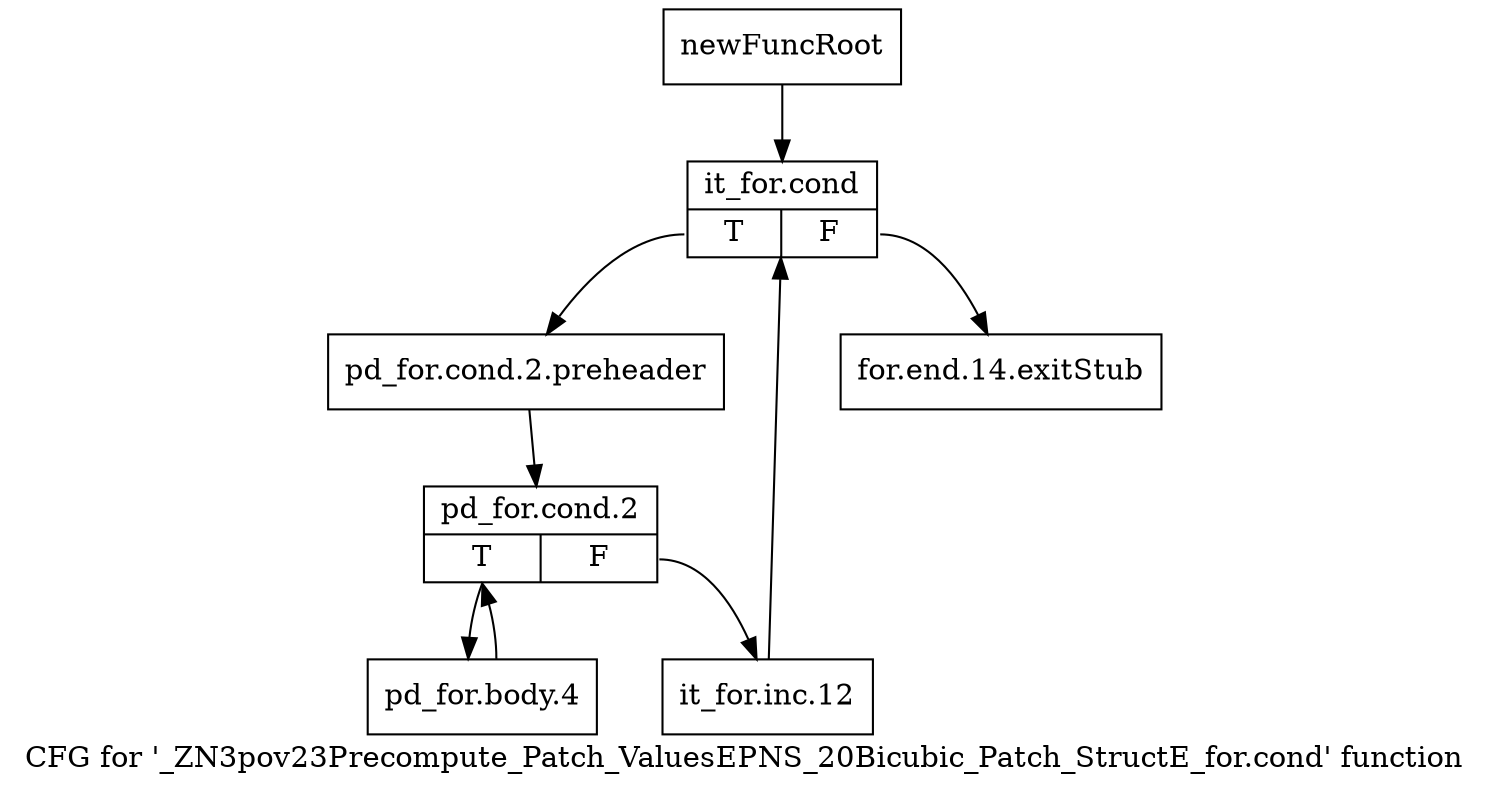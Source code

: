 digraph "CFG for '_ZN3pov23Precompute_Patch_ValuesEPNS_20Bicubic_Patch_StructE_for.cond' function" {
	label="CFG for '_ZN3pov23Precompute_Patch_ValuesEPNS_20Bicubic_Patch_StructE_for.cond' function";

	Node0x22f7fc0 [shape=record,label="{newFuncRoot}"];
	Node0x22f7fc0 -> Node0x22f8060;
	Node0x22f8010 [shape=record,label="{for.end.14.exitStub}"];
	Node0x22f8060 [shape=record,label="{it_for.cond|{<s0>T|<s1>F}}"];
	Node0x22f8060:s0 -> Node0x22f80b0;
	Node0x22f8060:s1 -> Node0x22f8010;
	Node0x22f80b0 [shape=record,label="{pd_for.cond.2.preheader}"];
	Node0x22f80b0 -> Node0x22f8100;
	Node0x22f8100 [shape=record,label="{pd_for.cond.2|{<s0>T|<s1>F}}"];
	Node0x22f8100:s0 -> Node0x22f81a0;
	Node0x22f8100:s1 -> Node0x22f8150;
	Node0x22f8150 [shape=record,label="{it_for.inc.12}"];
	Node0x22f8150 -> Node0x22f8060;
	Node0x22f81a0 [shape=record,label="{pd_for.body.4}"];
	Node0x22f81a0 -> Node0x22f8100;
}
